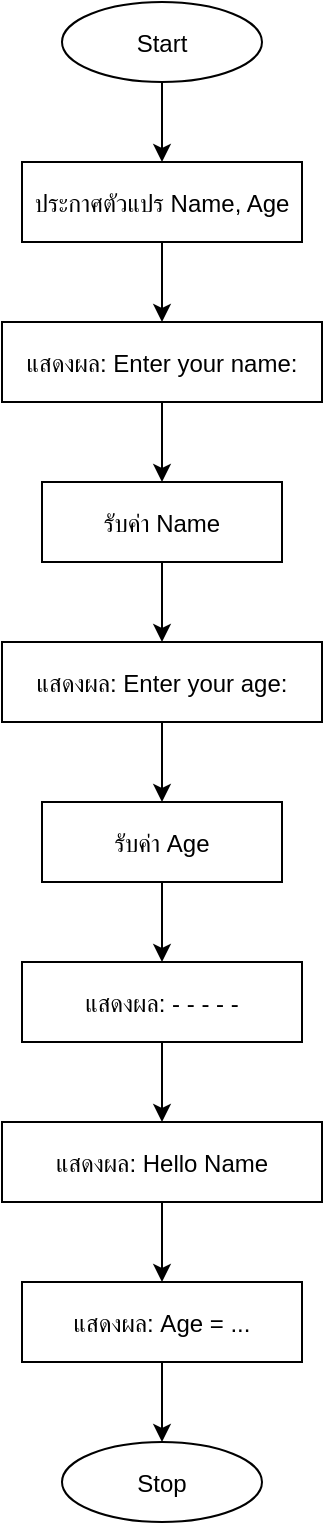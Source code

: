 <mxfile>
    <diagram id="Flow1" name="Main">
        <mxGraphModel dx="144324" dy="125426" grid="1" gridSize="10" guides="1" tooltips="1" connect="1" arrows="1" fold="1" page="1" pageScale="1" pageWidth="850" pageHeight="1100" math="0" shadow="0">
            <root>
                <mxCell id="0"/>
                <mxCell id="1" parent="0"/>
                <mxCell id="21" style="edgeStyle=none;html=1;exitX=0.5;exitY=1;exitDx=0;exitDy=0;" edge="1" parent="1" source="2" target="3">
                    <mxGeometry relative="1" as="geometry"/>
                </mxCell>
                <mxCell id="2" value="Start" style="ellipse" parent="1" vertex="1">
                    <mxGeometry x="-8580" y="-8970" width="100" height="40" as="geometry"/>
                </mxCell>
                <mxCell id="22" style="edgeStyle=none;html=1;exitX=0.5;exitY=1;exitDx=0;exitDy=0;" edge="1" parent="1" source="3" target="4">
                    <mxGeometry relative="1" as="geometry"/>
                </mxCell>
                <mxCell id="3" value="ประกาศตัวแปร Name, Age" style="rectangle" parent="1" vertex="1">
                    <mxGeometry x="-8600" y="-8890" width="140" height="40" as="geometry"/>
                </mxCell>
                <mxCell id="23" style="edgeStyle=none;html=1;exitX=0.5;exitY=1;exitDx=0;exitDy=0;entryX=0.5;entryY=0;entryDx=0;entryDy=0;" edge="1" parent="1" source="4" target="5">
                    <mxGeometry relative="1" as="geometry"/>
                </mxCell>
                <mxCell id="4" value="แสดงผล: Enter your name:" style="parallelogram" parent="1" vertex="1">
                    <mxGeometry x="-8610" y="-8810" width="160" height="40" as="geometry"/>
                </mxCell>
                <mxCell id="24" style="edgeStyle=none;html=1;exitX=0.5;exitY=1;exitDx=0;exitDy=0;entryX=0.5;entryY=0;entryDx=0;entryDy=0;" edge="1" parent="1" source="5" target="6">
                    <mxGeometry relative="1" as="geometry"/>
                </mxCell>
                <mxCell id="5" value="รับค่า Name" style="parallelogram" parent="1" vertex="1">
                    <mxGeometry x="-8590" y="-8730" width="120" height="40" as="geometry"/>
                </mxCell>
                <mxCell id="25" style="edgeStyle=none;html=1;exitX=0.5;exitY=1;exitDx=0;exitDy=0;" edge="1" parent="1" source="6" target="7">
                    <mxGeometry relative="1" as="geometry"/>
                </mxCell>
                <mxCell id="6" value="แสดงผล: Enter your age:" style="parallelogram" parent="1" vertex="1">
                    <mxGeometry x="-8610" y="-8650" width="160" height="40" as="geometry"/>
                </mxCell>
                <mxCell id="26" style="edgeStyle=none;html=1;exitX=0.5;exitY=1;exitDx=0;exitDy=0;entryX=0.5;entryY=0;entryDx=0;entryDy=0;" edge="1" parent="1" source="7" target="8">
                    <mxGeometry relative="1" as="geometry"/>
                </mxCell>
                <mxCell id="7" value="รับค่า Age" style="parallelogram" parent="1" vertex="1">
                    <mxGeometry x="-8590" y="-8570" width="120" height="40" as="geometry"/>
                </mxCell>
                <mxCell id="27" style="edgeStyle=none;html=1;exitX=0.5;exitY=1;exitDx=0;exitDy=0;entryX=0.5;entryY=0;entryDx=0;entryDy=0;" edge="1" parent="1" source="8" target="9">
                    <mxGeometry relative="1" as="geometry"/>
                </mxCell>
                <mxCell id="8" value="แสดงผล: - - - - -" style="parallelogram" parent="1" vertex="1">
                    <mxGeometry x="-8600" y="-8490" width="140" height="40" as="geometry"/>
                </mxCell>
                <mxCell id="28" style="edgeStyle=none;html=1;exitX=0.5;exitY=1;exitDx=0;exitDy=0;entryX=0.5;entryY=0;entryDx=0;entryDy=0;" edge="1" parent="1" source="9" target="10">
                    <mxGeometry relative="1" as="geometry"/>
                </mxCell>
                <mxCell id="9" value="แสดงผล: Hello Name" style="parallelogram" parent="1" vertex="1">
                    <mxGeometry x="-8610" y="-8410" width="160" height="40" as="geometry"/>
                </mxCell>
                <mxCell id="29" style="edgeStyle=none;html=1;exitX=0.5;exitY=1;exitDx=0;exitDy=0;entryX=0.5;entryY=0;entryDx=0;entryDy=0;" edge="1" parent="1" source="10" target="11">
                    <mxGeometry relative="1" as="geometry"/>
                </mxCell>
                <mxCell id="10" value="แสดงผล: Age = ..." style="parallelogram" parent="1" vertex="1">
                    <mxGeometry x="-8600" y="-8330" width="140" height="40" as="geometry"/>
                </mxCell>
                <mxCell id="11" value="Stop" style="ellipse" parent="1" vertex="1">
                    <mxGeometry x="-8580" y="-8250" width="100" height="40" as="geometry"/>
                </mxCell>
                <mxCell id="12" parent="1" source="2" target="3" edge="1"/>
                <mxCell id="13" parent="1" source="3" target="4" edge="1"/>
                <mxCell id="14" parent="1" source="4" target="5" edge="1"/>
                <mxCell id="15" parent="1" source="5" target="6" edge="1"/>
                <mxCell id="16" parent="1" source="6" target="7" edge="1"/>
                <mxCell id="17" parent="1" source="7" target="8" edge="1"/>
                <mxCell id="18" parent="1" source="8" target="9" edge="1"/>
                <mxCell id="19" parent="1" source="9" target="10" edge="1"/>
                <mxCell id="20" parent="1" source="10" target="11" edge="1"/>
            </root>
        </mxGraphModel>
    </diagram>
</mxfile>